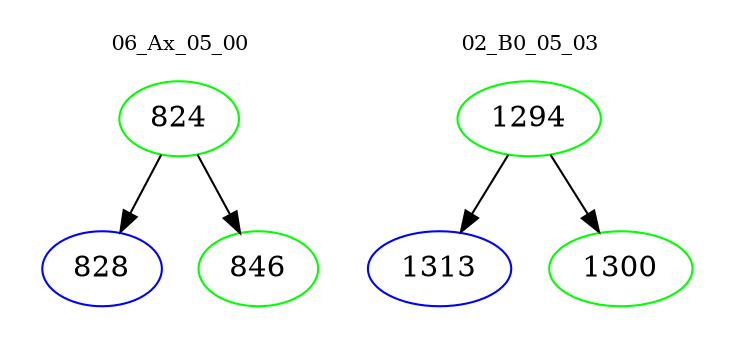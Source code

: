 digraph{
subgraph cluster_0 {
color = white
label = "06_Ax_05_00";
fontsize=10;
T0_824 [label="824", color="green"]
T0_824 -> T0_828 [color="black"]
T0_828 [label="828", color="blue"]
T0_824 -> T0_846 [color="black"]
T0_846 [label="846", color="green"]
}
subgraph cluster_1 {
color = white
label = "02_B0_05_03";
fontsize=10;
T1_1294 [label="1294", color="green"]
T1_1294 -> T1_1313 [color="black"]
T1_1313 [label="1313", color="blue"]
T1_1294 -> T1_1300 [color="black"]
T1_1300 [label="1300", color="green"]
}
}
